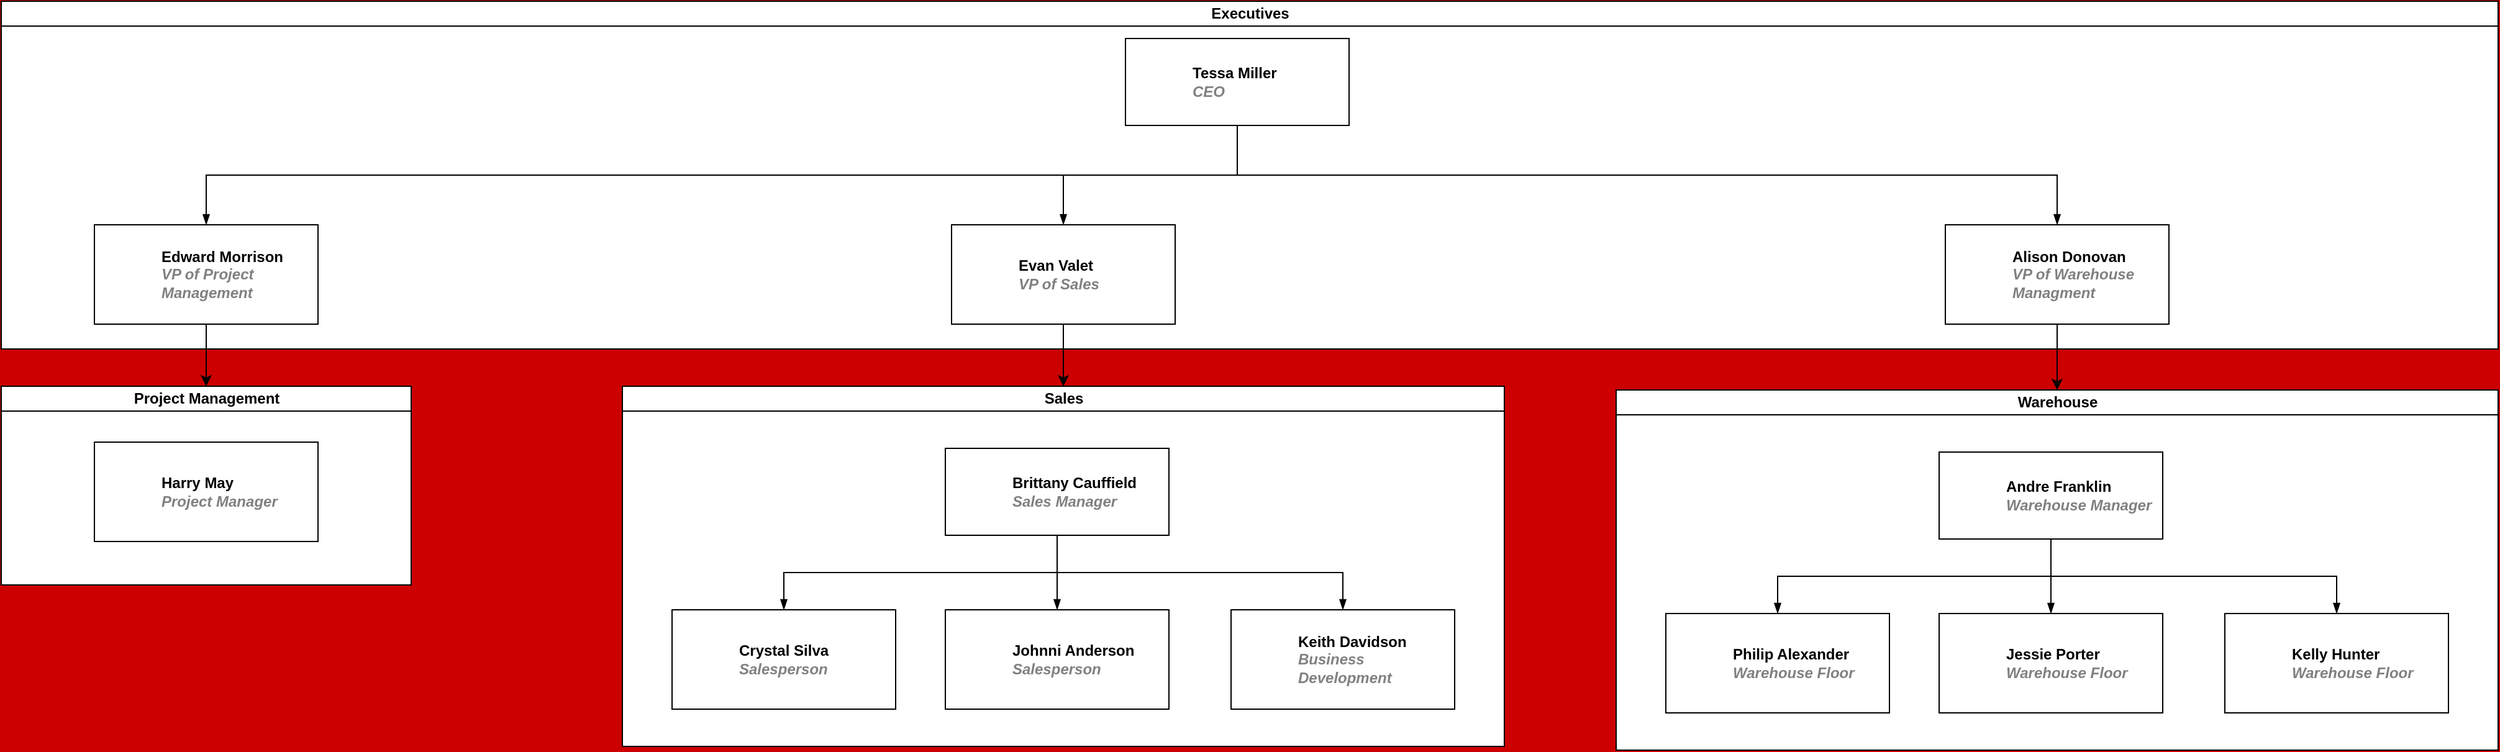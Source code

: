 <mxfile version="14.6.2" type="github">
  <diagram id="prtHgNgQTEPvFCAcTncT" name="Page-1">
    <mxGraphModel dx="3910" dy="2180" grid="1" gridSize="10" guides="1" tooltips="1" connect="1" arrows="1" fold="1" page="1" pageScale="0.8" pageWidth="200" pageHeight="800" background="#CC0000" math="0" shadow="0">
      <root>
        <mxCell id="0" />
        <mxCell id="1" parent="0" />
        <mxCell id="dNxyNK7c78bLwvsdeMH5-11" value="Executives" style="swimlane;html=1;startSize=20;horizontal=1;containerType=tree;glass=0;fillColor=#FFFFFF;swimlaneFillColor=#ffffff;" parent="1" vertex="1">
          <mxGeometry x="30" y="30" width="2010" height="280" as="geometry" />
        </mxCell>
        <UserObject label="%name%&lt;br&gt;&lt;i style=&quot;color: gray&quot;&gt;%position%&lt;/i&gt;" name="Tessa Miller" position="CEO" placeholders="1" Profile="Executive" id="dNxyNK7c78bLwvsdeMH5-12">
          <mxCell style="label;image=https://cdn3.iconfinder.com/data/icons/user-avatars-1/512/users-3-128.png;whiteSpace=wrap;html=1;rounded=0;glass=0;treeMoving=1;treeFolding=1;" parent="dNxyNK7c78bLwvsdeMH5-11" vertex="1">
            <mxGeometry x="905" y="30" width="180" height="70" as="geometry" />
          </mxCell>
        </UserObject>
        <mxCell id="dNxyNK7c78bLwvsdeMH5-13" value="" style="endArrow=blockThin;endFill=1;fontSize=11;edgeStyle=elbowEdgeStyle;elbow=vertical;rounded=0;" parent="dNxyNK7c78bLwvsdeMH5-11" source="dNxyNK7c78bLwvsdeMH5-12" target="dNxyNK7c78bLwvsdeMH5-14" edge="1">
          <mxGeometry relative="1" as="geometry" />
        </mxCell>
        <UserObject label="%name%&lt;br&gt;&lt;i style=&quot;color: gray&quot;&gt;%position%&lt;/i&gt;" name="Edward Morrison" position="VP of Project Management" location="Office 2" email="me@example.com" placeholders="1" link="https://www.draw.io" Profile="Executive" id="dNxyNK7c78bLwvsdeMH5-14">
          <mxCell style="label;image=https://cdn3.iconfinder.com/data/icons/user-avatars-1/512/users-10-3-128.png;whiteSpace=wrap;html=1;rounded=0;glass=0;treeFolding=1;treeMoving=1;" parent="dNxyNK7c78bLwvsdeMH5-11" vertex="1">
            <mxGeometry x="75" y="180" width="180" height="80" as="geometry" />
          </mxCell>
        </UserObject>
        <mxCell id="dNxyNK7c78bLwvsdeMH5-15" value="" style="endArrow=blockThin;endFill=1;fontSize=11;edgeStyle=elbowEdgeStyle;elbow=vertical;rounded=0;" parent="dNxyNK7c78bLwvsdeMH5-11" source="dNxyNK7c78bLwvsdeMH5-12" target="dNxyNK7c78bLwvsdeMH5-16" edge="1">
          <mxGeometry relative="1" as="geometry" />
        </mxCell>
        <UserObject label="%name%&lt;br&gt;&lt;i style=&quot;color: gray&quot;&gt;%position%&lt;/i&gt;" name="Evan Valet" position="VP of Sales" location="Office 4" placeholders="1" id="dNxyNK7c78bLwvsdeMH5-16">
          <mxCell style="label;image=https://cdn3.iconfinder.com/data/icons/user-avatars-1/512/users-9-2-128.png;whiteSpace=wrap;html=1;rounded=0;glass=0;treeFolding=1;treeMoving=1;" parent="dNxyNK7c78bLwvsdeMH5-11" vertex="1">
            <mxGeometry x="765" y="180" width="180" height="80" as="geometry" />
          </mxCell>
        </UserObject>
        <mxCell id="dNxyNK7c78bLwvsdeMH5-17" value="" style="endArrow=blockThin;endFill=1;fontSize=11;edgeStyle=elbowEdgeStyle;elbow=vertical;rounded=0;" parent="dNxyNK7c78bLwvsdeMH5-11" source="dNxyNK7c78bLwvsdeMH5-12" target="dNxyNK7c78bLwvsdeMH5-18" edge="1">
          <mxGeometry relative="1" as="geometry" />
        </mxCell>
        <UserObject label="%name%&lt;br&gt;&lt;i style=&quot;color: gray&quot;&gt;%position%&lt;/i&gt;" name="Alison Donovan" position="VP of Warehouse Managment" placeholders="1" id="dNxyNK7c78bLwvsdeMH5-18">
          <mxCell style="label;image=https://cdn3.iconfinder.com/data/icons/user-avatars-1/512/users-2-128.png;whiteSpace=wrap;html=1;rounded=0;glass=0;" parent="dNxyNK7c78bLwvsdeMH5-11" vertex="1">
            <mxGeometry x="1565" y="180" width="180" height="80" as="geometry" />
          </mxCell>
        </UserObject>
        <mxCell id="wfm9b4yYykzMIaHz1rPf-3" value="Sales" style="swimlane;html=1;startSize=20;horizontal=1;containerType=tree;glass=0;swimlaneFillColor=#ffffff;" parent="1" vertex="1">
          <mxGeometry x="530" y="340" width="710" height="290" as="geometry" />
        </mxCell>
        <UserObject label="%name%&lt;br&gt;&lt;i style=&quot;color: gray&quot;&gt;%position%&lt;/i&gt;" name="Brittany Cauffield" position="Sales Manager" placeholders="1" Profile="Sales" id="wfm9b4yYykzMIaHz1rPf-4">
          <mxCell style="label;image=https://cdn3.iconfinder.com/data/icons/user-avatars-1/512/users-3-128.png;whiteSpace=wrap;html=1;rounded=0;glass=0;treeMoving=1;treeFolding=1;" parent="wfm9b4yYykzMIaHz1rPf-3" vertex="1">
            <mxGeometry x="260" y="50" width="180" height="70" as="geometry" />
          </mxCell>
        </UserObject>
        <mxCell id="wfm9b4yYykzMIaHz1rPf-5" value="" style="endArrow=blockThin;endFill=1;fontSize=11;edgeStyle=elbowEdgeStyle;elbow=vertical;rounded=0;" parent="wfm9b4yYykzMIaHz1rPf-3" source="wfm9b4yYykzMIaHz1rPf-4" target="wfm9b4yYykzMIaHz1rPf-6" edge="1">
          <mxGeometry relative="1" as="geometry" />
        </mxCell>
        <UserObject label="%name%&lt;br&gt;&lt;i style=&quot;color: gray&quot;&gt;%position%&lt;/i&gt;" name="Crystal Silva" position="Salesperson" Profile="" placeholders="1" id="wfm9b4yYykzMIaHz1rPf-6">
          <mxCell style="label;image=https://cdn3.iconfinder.com/data/icons/user-avatars-1/512/users-10-3-128.png;whiteSpace=wrap;html=1;rounded=0;glass=0;treeFolding=1;treeMoving=1;" parent="wfm9b4yYykzMIaHz1rPf-3" vertex="1">
            <mxGeometry x="40" y="180" width="180" height="80" as="geometry" />
          </mxCell>
        </UserObject>
        <mxCell id="wfm9b4yYykzMIaHz1rPf-7" value="" style="endArrow=blockThin;endFill=1;fontSize=11;edgeStyle=elbowEdgeStyle;elbow=vertical;rounded=0;" parent="wfm9b4yYykzMIaHz1rPf-3" source="wfm9b4yYykzMIaHz1rPf-4" target="wfm9b4yYykzMIaHz1rPf-8" edge="1">
          <mxGeometry relative="1" as="geometry" />
        </mxCell>
        <UserObject label="%name%&lt;br&gt;&lt;i style=&quot;color: gray&quot;&gt;%position%&lt;/i&gt;" name="Johnni Anderson" position="Salesperson" placeholders="1" id="wfm9b4yYykzMIaHz1rPf-8">
          <mxCell style="label;image=https://cdn3.iconfinder.com/data/icons/user-avatars-1/512/users-9-2-128.png;whiteSpace=wrap;html=1;rounded=0;glass=0;treeFolding=1;treeMoving=1;" parent="wfm9b4yYykzMIaHz1rPf-3" vertex="1">
            <mxGeometry x="260" y="180" width="180" height="80" as="geometry" />
          </mxCell>
        </UserObject>
        <mxCell id="wfm9b4yYykzMIaHz1rPf-9" value="" style="endArrow=blockThin;endFill=1;fontSize=11;edgeStyle=elbowEdgeStyle;elbow=vertical;rounded=0;" parent="wfm9b4yYykzMIaHz1rPf-3" source="wfm9b4yYykzMIaHz1rPf-4" target="wfm9b4yYykzMIaHz1rPf-10" edge="1">
          <mxGeometry relative="1" as="geometry" />
        </mxCell>
        <UserObject label="%name%&lt;br&gt;&lt;i style=&quot;color: gray&quot;&gt;%position%&lt;/i&gt;" name="Keith Davidson" position="Business Development" placeholders="1" id="wfm9b4yYykzMIaHz1rPf-10">
          <mxCell style="label;image=https://cdn3.iconfinder.com/data/icons/user-avatars-1/512/users-2-128.png;whiteSpace=wrap;html=1;rounded=0;glass=0;" parent="wfm9b4yYykzMIaHz1rPf-3" vertex="1">
            <mxGeometry x="490" y="180" width="180" height="80" as="geometry" />
          </mxCell>
        </UserObject>
        <mxCell id="wfm9b4yYykzMIaHz1rPf-11" style="edgeStyle=orthogonalEdgeStyle;rounded=0;orthogonalLoop=1;jettySize=auto;html=1;exitX=0.5;exitY=1;exitDx=0;exitDy=0;entryX=0.5;entryY=0;entryDx=0;entryDy=0;" parent="1" source="dNxyNK7c78bLwvsdeMH5-16" target="wfm9b4yYykzMIaHz1rPf-3" edge="1">
          <mxGeometry relative="1" as="geometry" />
        </mxCell>
        <mxCell id="wfm9b4yYykzMIaHz1rPf-12" value="Warehouse" style="swimlane;html=1;startSize=20;horizontal=1;containerType=tree;glass=0;swimlaneFillColor=#ffffff;" parent="1" vertex="1">
          <mxGeometry x="1330" y="343" width="710" height="290" as="geometry" />
        </mxCell>
        <UserObject label="%name%&lt;br&gt;&lt;i style=&quot;color: gray&quot;&gt;%position%&lt;/i&gt;" name="Andre Franklin" position="Warehouse Manager" placeholders="1" Profile="Warehouse" id="wfm9b4yYykzMIaHz1rPf-13">
          <mxCell style="label;image=https://cdn3.iconfinder.com/data/icons/user-avatars-1/512/users-3-128.png;whiteSpace=wrap;html=1;rounded=0;glass=0;treeMoving=1;treeFolding=1;" parent="wfm9b4yYykzMIaHz1rPf-12" vertex="1">
            <mxGeometry x="260" y="50" width="180" height="70" as="geometry" />
          </mxCell>
        </UserObject>
        <mxCell id="wfm9b4yYykzMIaHz1rPf-14" value="" style="endArrow=blockThin;endFill=1;fontSize=11;edgeStyle=elbowEdgeStyle;elbow=vertical;rounded=0;" parent="wfm9b4yYykzMIaHz1rPf-12" source="wfm9b4yYykzMIaHz1rPf-13" target="vFSRGzKC6ALQBY-LRdDO-2" edge="1">
          <mxGeometry relative="1" as="geometry" />
        </mxCell>
        <mxCell id="wfm9b4yYykzMIaHz1rPf-16" value="" style="endArrow=blockThin;endFill=1;fontSize=11;edgeStyle=elbowEdgeStyle;elbow=vertical;rounded=0;" parent="wfm9b4yYykzMIaHz1rPf-12" source="wfm9b4yYykzMIaHz1rPf-13" target="wfm9b4yYykzMIaHz1rPf-17" edge="1">
          <mxGeometry relative="1" as="geometry" />
        </mxCell>
        <UserObject label="%name%&lt;br&gt;&lt;i style=&quot;color: gray&quot;&gt;%position%&lt;/i&gt;" name="Jessie Porter" position="Warehouse Floor" placeholders="1" id="wfm9b4yYykzMIaHz1rPf-17">
          <mxCell style="label;image=https://cdn3.iconfinder.com/data/icons/user-avatars-1/512/users-9-2-128.png;whiteSpace=wrap;html=1;rounded=0;glass=0;treeFolding=1;treeMoving=1;" parent="wfm9b4yYykzMIaHz1rPf-12" vertex="1">
            <mxGeometry x="260" y="180" width="180" height="80" as="geometry" />
          </mxCell>
        </UserObject>
        <mxCell id="wfm9b4yYykzMIaHz1rPf-18" value="" style="endArrow=blockThin;endFill=1;fontSize=11;edgeStyle=elbowEdgeStyle;elbow=vertical;rounded=0;" parent="wfm9b4yYykzMIaHz1rPf-12" source="wfm9b4yYykzMIaHz1rPf-13" target="wfm9b4yYykzMIaHz1rPf-19" edge="1">
          <mxGeometry relative="1" as="geometry" />
        </mxCell>
        <UserObject label="%name%&lt;br&gt;&lt;i style=&quot;color: gray&quot;&gt;%position%&lt;/i&gt;" name="Kelly Hunter" position="Warehouse Floor" placeholders="1" id="wfm9b4yYykzMIaHz1rPf-19">
          <mxCell style="label;image=https://cdn3.iconfinder.com/data/icons/user-avatars-1/512/users-2-128.png;whiteSpace=wrap;html=1;rounded=0;glass=0;" parent="wfm9b4yYykzMIaHz1rPf-12" vertex="1">
            <mxGeometry x="490" y="180" width="180" height="80" as="geometry" />
          </mxCell>
        </UserObject>
        <UserObject label="%name%&lt;br&gt;&lt;i style=&quot;color: gray&quot;&gt;%position%&lt;/i&gt;" name="Philip Alexander" position="Warehouse Floor" Profile="" placeholders="1" id="vFSRGzKC6ALQBY-LRdDO-2">
          <mxCell style="label;image=https://cdn3.iconfinder.com/data/icons/user-avatars-1/512/users-10-3-128.png;whiteSpace=wrap;html=1;rounded=0;glass=0;treeFolding=1;treeMoving=1;" vertex="1" parent="wfm9b4yYykzMIaHz1rPf-12">
            <mxGeometry x="40" y="180" width="180" height="80" as="geometry" />
          </mxCell>
        </UserObject>
        <mxCell id="wfm9b4yYykzMIaHz1rPf-20" style="edgeStyle=orthogonalEdgeStyle;rounded=0;orthogonalLoop=1;jettySize=auto;html=1;exitX=0.5;exitY=1;exitDx=0;exitDy=0;entryX=0.5;entryY=0;entryDx=0;entryDy=0;" parent="1" source="dNxyNK7c78bLwvsdeMH5-18" target="wfm9b4yYykzMIaHz1rPf-12" edge="1">
          <mxGeometry relative="1" as="geometry" />
        </mxCell>
        <mxCell id="wfm9b4yYykzMIaHz1rPf-21" value="Project Management" style="swimlane;html=1;startSize=20;horizontal=1;containerType=tree;glass=0;swimlaneFillColor=#ffffff;" parent="1" vertex="1">
          <mxGeometry x="30" y="340" width="330" height="160" as="geometry" />
        </mxCell>
        <UserObject label="%name%&lt;br&gt;&lt;i style=&quot;color: gray&quot;&gt;%position%&lt;/i&gt;" name="Harry May" position="Project Manager" Profile="" placeholders="1" id="wfm9b4yYykzMIaHz1rPf-24">
          <mxCell style="label;image=https://cdn3.iconfinder.com/data/icons/user-avatars-1/512/users-10-3-128.png;whiteSpace=wrap;html=1;rounded=0;glass=0;treeFolding=1;treeMoving=1;" parent="wfm9b4yYykzMIaHz1rPf-21" vertex="1">
            <mxGeometry x="75" y="45" width="180" height="80" as="geometry" />
          </mxCell>
        </UserObject>
        <mxCell id="wfm9b4yYykzMIaHz1rPf-29" style="edgeStyle=orthogonalEdgeStyle;rounded=0;orthogonalLoop=1;jettySize=auto;html=1;exitX=0.5;exitY=1;exitDx=0;exitDy=0;entryX=0.5;entryY=0;entryDx=0;entryDy=0;" parent="1" source="dNxyNK7c78bLwvsdeMH5-14" target="wfm9b4yYykzMIaHz1rPf-21" edge="1">
          <mxGeometry relative="1" as="geometry" />
        </mxCell>
      </root>
    </mxGraphModel>
  </diagram>
</mxfile>
